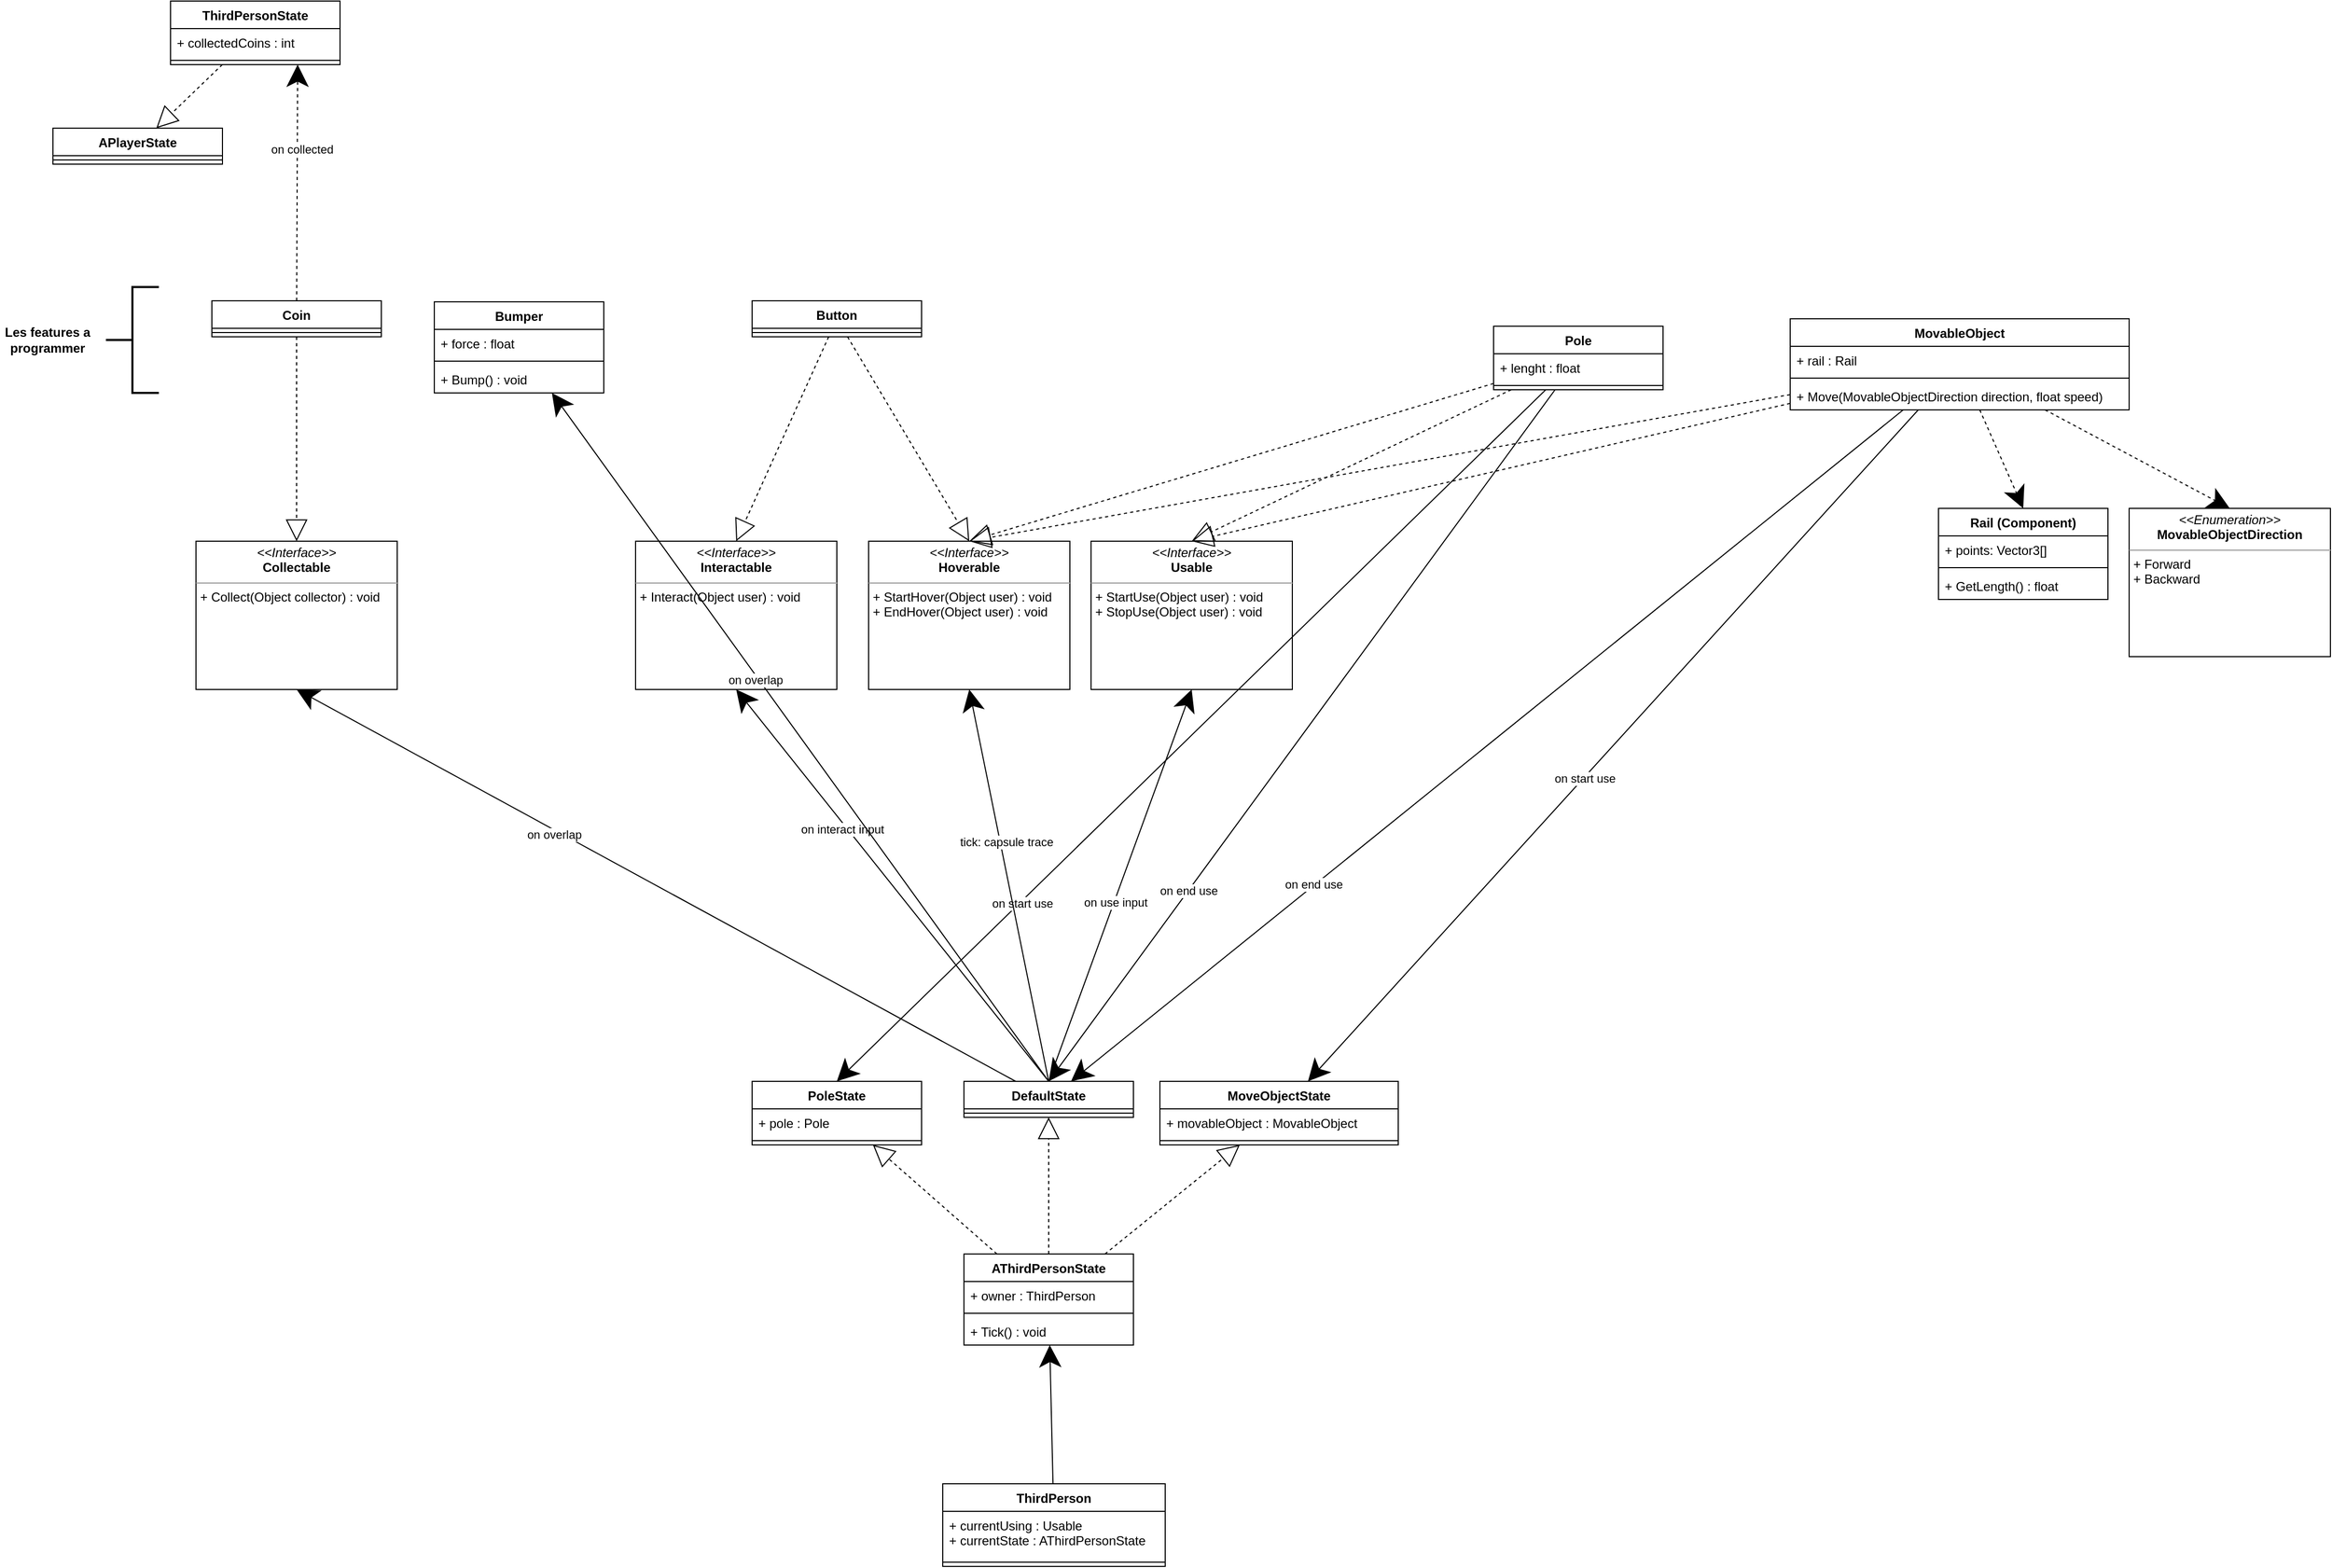 <mxfile version="13.7.3" type="device"><diagram id="KQVLsxxIJ7gnmH6QpYUU" name="Page-1"><mxGraphModel dx="2500" dy="2136" grid="1" gridSize="10" guides="1" tooltips="1" connect="1" arrows="1" fold="1" page="1" pageScale="1" pageWidth="827" pageHeight="1169" math="0" shadow="0"><root><mxCell id="0"/><mxCell id="1" parent="0"/><mxCell id="AzZxvn4_cH9uAxdaptwZ-65" style="rounded=0;orthogonalLoop=1;jettySize=auto;html=1;dashed=1;endArrow=block;endFill=0;endSize=18;strokeWidth=1;entryX=0.5;entryY=0;entryDx=0;entryDy=0;" parent="1" source="AzZxvn4_cH9uAxdaptwZ-16" target="AzZxvn4_cH9uAxdaptwZ-10" edge="1"><mxGeometry relative="1" as="geometry"/></mxCell><mxCell id="AzZxvn4_cH9uAxdaptwZ-10" value="&lt;p style=&quot;margin: 0px ; margin-top: 4px ; text-align: center&quot;&gt;&lt;i&gt;&amp;lt;&amp;lt;Interface&amp;gt;&amp;gt;&lt;/i&gt;&lt;br&gt;&lt;b&gt;Usable&lt;/b&gt;&lt;/p&gt;&lt;hr size=&quot;1&quot;&gt;&lt;p style=&quot;margin: 0px ; margin-left: 4px&quot;&gt;+ StartUse(Object user) : void&lt;/p&gt;&lt;p style=&quot;margin: 0px ; margin-left: 4px&quot;&gt;+ StopUse(Object user) : void&lt;/p&gt;" style="verticalAlign=top;align=left;overflow=fill;fontSize=12;fontFamily=Helvetica;html=1;" parent="1" vertex="1"><mxGeometry x="360" y="460" width="190" height="140" as="geometry"/></mxCell><mxCell id="AzZxvn4_cH9uAxdaptwZ-11" value="&lt;p style=&quot;margin: 0px ; margin-top: 4px ; text-align: center&quot;&gt;&lt;i&gt;&amp;lt;&amp;lt;Interface&amp;gt;&amp;gt;&lt;/i&gt;&lt;br&gt;&lt;b&gt;Hoverable&lt;/b&gt;&lt;/p&gt;&lt;hr size=&quot;1&quot;&gt;&lt;p style=&quot;margin: 0px ; margin-left: 4px&quot;&gt;+ StartHover(Object user) : void&lt;/p&gt;&lt;p style=&quot;margin: 0px ; margin-left: 4px&quot;&gt;+ EndHover(Object user) : void&lt;/p&gt;" style="verticalAlign=top;align=left;overflow=fill;fontSize=12;fontFamily=Helvetica;html=1;" parent="1" vertex="1"><mxGeometry x="150" y="460" width="190" height="140" as="geometry"/></mxCell><mxCell id="AzZxvn4_cH9uAxdaptwZ-54" style="rounded=0;orthogonalLoop=1;jettySize=auto;html=1;endArrow=block;endFill=0;endSize=18;strokeWidth=1;dashed=1;entryX=0.5;entryY=0;entryDx=0;entryDy=0;" parent="1" source="AzZxvn4_cH9uAxdaptwZ-16" target="AzZxvn4_cH9uAxdaptwZ-11" edge="1"><mxGeometry relative="1" as="geometry"/></mxCell><mxCell id="AzZxvn4_cH9uAxdaptwZ-56" style="rounded=0;orthogonalLoop=1;jettySize=auto;html=1;endArrow=block;endFill=0;endSize=18;strokeWidth=1;dashed=1;entryX=0.5;entryY=0;entryDx=0;entryDy=0;" parent="1" source="AzZxvn4_cH9uAxdaptwZ-24" target="AzZxvn4_cH9uAxdaptwZ-11" edge="1"><mxGeometry relative="1" as="geometry"/></mxCell><mxCell id="AzZxvn4_cH9uAxdaptwZ-61" style="rounded=0;orthogonalLoop=1;jettySize=auto;html=1;dashed=1;endArrow=classic;endFill=1;endSize=18;strokeWidth=1;entryX=0.5;entryY=0;entryDx=0;entryDy=0;" parent="1" source="AzZxvn4_cH9uAxdaptwZ-24" target="AzZxvn4_cH9uAxdaptwZ-49" edge="1"><mxGeometry relative="1" as="geometry"/></mxCell><mxCell id="AzZxvn4_cH9uAxdaptwZ-66" style="rounded=0;orthogonalLoop=1;jettySize=auto;html=1;dashed=1;endArrow=block;endFill=0;endSize=18;strokeWidth=1;entryX=0.5;entryY=0;entryDx=0;entryDy=0;" parent="1" source="AzZxvn4_cH9uAxdaptwZ-24" target="AzZxvn4_cH9uAxdaptwZ-10" edge="1"><mxGeometry relative="1" as="geometry"/></mxCell><mxCell id="AzZxvn4_cH9uAxdaptwZ-102" style="edgeStyle=none;rounded=0;orthogonalLoop=1;jettySize=auto;html=1;dashed=1;endArrow=classic;endFill=1;endSize=18;strokeWidth=1;entryX=0.5;entryY=0;entryDx=0;entryDy=0;" parent="1" source="AzZxvn4_cH9uAxdaptwZ-24" target="AzZxvn4_cH9uAxdaptwZ-101" edge="1"><mxGeometry relative="1" as="geometry"/></mxCell><mxCell id="AzZxvn4_cH9uAxdaptwZ-55" style="rounded=0;orthogonalLoop=1;jettySize=auto;html=1;entryX=0.5;entryY=0;entryDx=0;entryDy=0;endArrow=block;endFill=0;endSize=18;strokeWidth=1;dashed=1;" parent="1" source="AzZxvn4_cH9uAxdaptwZ-32" target="AzZxvn4_cH9uAxdaptwZ-11" edge="1"><mxGeometry relative="1" as="geometry"/></mxCell><mxCell id="AzZxvn4_cH9uAxdaptwZ-70" style="edgeStyle=none;rounded=0;orthogonalLoop=1;jettySize=auto;html=1;entryX=0.5;entryY=0;entryDx=0;entryDy=0;dashed=1;endArrow=block;endFill=0;endSize=18;strokeWidth=1;" parent="1" source="AzZxvn4_cH9uAxdaptwZ-32" target="AzZxvn4_cH9uAxdaptwZ-69" edge="1"><mxGeometry relative="1" as="geometry"/></mxCell><mxCell id="AzZxvn4_cH9uAxdaptwZ-69" value="&lt;p style=&quot;margin: 0px ; margin-top: 4px ; text-align: center&quot;&gt;&lt;i&gt;&amp;lt;&amp;lt;Interface&amp;gt;&amp;gt;&lt;/i&gt;&lt;br&gt;&lt;b&gt;Interactable&lt;/b&gt;&lt;/p&gt;&lt;hr size=&quot;1&quot;&gt;&lt;p style=&quot;margin: 0px ; margin-left: 4px&quot;&gt;+ Interact(Object user) : void&lt;/p&gt;" style="verticalAlign=top;align=left;overflow=fill;fontSize=12;fontFamily=Helvetica;html=1;" parent="1" vertex="1"><mxGeometry x="-70" y="460" width="190" height="140" as="geometry"/></mxCell><mxCell id="AzZxvn4_cH9uAxdaptwZ-71" style="edgeStyle=none;rounded=0;orthogonalLoop=1;jettySize=auto;html=1;endArrow=classic;endFill=1;endSize=18;strokeWidth=1;entryX=0.5;entryY=1;entryDx=0;entryDy=0;exitX=0.5;exitY=0;exitDx=0;exitDy=0;" parent="1" source="up855ZlJLEml2U56rga2-12" target="AzZxvn4_cH9uAxdaptwZ-10" edge="1"><mxGeometry relative="1" as="geometry"/></mxCell><mxCell id="AzZxvn4_cH9uAxdaptwZ-92" value="on use input" style="edgeLabel;html=1;align=center;verticalAlign=middle;resizable=0;points=[];" parent="AzZxvn4_cH9uAxdaptwZ-71" vertex="1" connectable="0"><mxGeometry x="-0.087" y="-1" relative="1" as="geometry"><mxPoint as="offset"/></mxGeometry></mxCell><mxCell id="AzZxvn4_cH9uAxdaptwZ-72" style="edgeStyle=none;rounded=0;orthogonalLoop=1;jettySize=auto;html=1;endArrow=classic;endFill=1;endSize=18;strokeWidth=1;entryX=0.5;entryY=1;entryDx=0;entryDy=0;exitX=0.5;exitY=0;exitDx=0;exitDy=0;" parent="1" source="up855ZlJLEml2U56rga2-12" target="AzZxvn4_cH9uAxdaptwZ-69" edge="1"><mxGeometry relative="1" as="geometry"/></mxCell><mxCell id="AzZxvn4_cH9uAxdaptwZ-91" value="on interact input" style="edgeLabel;html=1;align=center;verticalAlign=middle;resizable=0;points=[];" parent="AzZxvn4_cH9uAxdaptwZ-72" vertex="1" connectable="0"><mxGeometry x="0.301" y="4" relative="1" as="geometry"><mxPoint as="offset"/></mxGeometry></mxCell><mxCell id="AzZxvn4_cH9uAxdaptwZ-73" style="edgeStyle=none;rounded=0;orthogonalLoop=1;jettySize=auto;html=1;endArrow=classic;endFill=1;endSize=18;strokeWidth=1;exitX=0.5;exitY=0;exitDx=0;exitDy=0;" parent="1" source="up855ZlJLEml2U56rga2-12" target="AzZxvn4_cH9uAxdaptwZ-20" edge="1"><mxGeometry relative="1" as="geometry"/></mxCell><mxCell id="AzZxvn4_cH9uAxdaptwZ-89" value="on overlap" style="edgeLabel;html=1;align=center;verticalAlign=middle;resizable=0;points=[];" parent="AzZxvn4_cH9uAxdaptwZ-73" vertex="1" connectable="0"><mxGeometry x="0.173" y="3" relative="1" as="geometry"><mxPoint as="offset"/></mxGeometry></mxCell><mxCell id="AzZxvn4_cH9uAxdaptwZ-76" style="edgeStyle=none;rounded=0;orthogonalLoop=1;jettySize=auto;html=1;endArrow=classic;endFill=1;endSize=18;strokeWidth=1;entryX=0.5;entryY=1;entryDx=0;entryDy=0;" parent="1" source="up855ZlJLEml2U56rga2-12" target="AzZxvn4_cH9uAxdaptwZ-75" edge="1"><mxGeometry relative="1" as="geometry"/></mxCell><mxCell id="AzZxvn4_cH9uAxdaptwZ-90" value="on overlap" style="edgeLabel;html=1;align=center;verticalAlign=middle;resizable=0;points=[];" parent="AzZxvn4_cH9uAxdaptwZ-76" vertex="1" connectable="0"><mxGeometry x="0.28" y="4" relative="1" as="geometry"><mxPoint as="offset"/></mxGeometry></mxCell><mxCell id="AzZxvn4_cH9uAxdaptwZ-77" style="edgeStyle=none;rounded=0;orthogonalLoop=1;jettySize=auto;html=1;dashed=1;endArrow=block;endFill=0;endSize=18;strokeWidth=1;" parent="1" source="AzZxvn4_cH9uAxdaptwZ-28" target="AzZxvn4_cH9uAxdaptwZ-75" edge="1"><mxGeometry relative="1" as="geometry"/></mxCell><mxCell id="AzZxvn4_cH9uAxdaptwZ-75" value="&lt;p style=&quot;margin: 0px ; margin-top: 4px ; text-align: center&quot;&gt;&lt;i&gt;&amp;lt;&amp;lt;Interface&amp;gt;&amp;gt;&lt;/i&gt;&lt;br&gt;&lt;b&gt;Collectable&lt;/b&gt;&lt;/p&gt;&lt;hr size=&quot;1&quot;&gt;&lt;p style=&quot;margin: 0px ; margin-left: 4px&quot;&gt;+ Collect(Object collector) : void&lt;/p&gt;" style="verticalAlign=top;align=left;overflow=fill;fontSize=12;fontFamily=Helvetica;html=1;" parent="1" vertex="1"><mxGeometry x="-485" y="460" width="190" height="140" as="geometry"/></mxCell><mxCell id="AzZxvn4_cH9uAxdaptwZ-86" style="edgeStyle=none;rounded=0;orthogonalLoop=1;jettySize=auto;html=1;dashed=1;endArrow=block;endFill=0;endSize=18;strokeWidth=1;" parent="1" source="AzZxvn4_cH9uAxdaptwZ-78" target="AzZxvn4_cH9uAxdaptwZ-82" edge="1"><mxGeometry relative="1" as="geometry"/></mxCell><mxCell id="AzZxvn4_cH9uAxdaptwZ-101" value="&lt;p style=&quot;margin: 0px ; margin-top: 4px ; text-align: center&quot;&gt;&lt;i&gt;&amp;lt;&amp;lt;Enumeration&amp;gt;&amp;gt;&lt;/i&gt;&lt;br&gt;&lt;b&gt;MovableObjectDirection&lt;/b&gt;&lt;/p&gt;&lt;hr size=&quot;1&quot;&gt;&lt;p style=&quot;margin: 0px ; margin-left: 4px&quot;&gt;&lt;span&gt;+ Forward&lt;/span&gt;&lt;br&gt;&lt;/p&gt;&lt;p style=&quot;margin: 0px ; margin-left: 4px&quot;&gt;+ Backward&lt;/p&gt;" style="verticalAlign=top;align=left;overflow=fill;fontSize=12;fontFamily=Helvetica;html=1;" parent="1" vertex="1"><mxGeometry x="1340" y="429" width="190" height="140" as="geometry"/></mxCell><mxCell id="up855ZlJLEml2U56rga2-26" style="edgeStyle=none;rounded=0;orthogonalLoop=1;jettySize=auto;html=1;entryX=0.5;entryY=0;entryDx=0;entryDy=0;endArrow=classic;endFill=1;endSize=18;" edge="1" parent="1" source="AzZxvn4_cH9uAxdaptwZ-16" target="up855ZlJLEml2U56rga2-5"><mxGeometry relative="1" as="geometry"/></mxCell><mxCell id="up855ZlJLEml2U56rga2-27" value="on start use" style="edgeLabel;html=1;align=center;verticalAlign=middle;resizable=0;points=[];" vertex="1" connectable="0" parent="up855ZlJLEml2U56rga2-26"><mxGeometry x="0.481" y="2" relative="1" as="geometry"><mxPoint as="offset"/></mxGeometry></mxCell><mxCell id="up855ZlJLEml2U56rga2-28" style="edgeStyle=none;rounded=0;orthogonalLoop=1;jettySize=auto;html=1;entryX=0.5;entryY=0;entryDx=0;entryDy=0;endArrow=classic;endFill=1;endSize=18;" edge="1" parent="1" source="AzZxvn4_cH9uAxdaptwZ-16" target="up855ZlJLEml2U56rga2-12"><mxGeometry relative="1" as="geometry"/></mxCell><mxCell id="up855ZlJLEml2U56rga2-29" value="on end use" style="edgeLabel;html=1;align=center;verticalAlign=middle;resizable=0;points=[];" vertex="1" connectable="0" parent="up855ZlJLEml2U56rga2-28"><mxGeometry x="0.447" relative="1" as="geometry"><mxPoint as="offset"/></mxGeometry></mxCell><mxCell id="AzZxvn4_cH9uAxdaptwZ-32" value="Button" style="swimlane;fontStyle=1;align=center;verticalAlign=top;childLayout=stackLayout;horizontal=1;startSize=26;horizontalStack=0;resizeParent=1;resizeParentMax=0;resizeLast=0;collapsible=1;marginBottom=0;" parent="1" vertex="1"><mxGeometry x="40" y="233" width="160" height="34" as="geometry"/></mxCell><mxCell id="AzZxvn4_cH9uAxdaptwZ-34" value="" style="line;strokeWidth=1;fillColor=none;align=left;verticalAlign=middle;spacingTop=-1;spacingLeft=3;spacingRight=3;rotatable=0;labelPosition=right;points=[];portConstraint=eastwest;" parent="AzZxvn4_cH9uAxdaptwZ-32" vertex="1"><mxGeometry y="26" width="160" height="8" as="geometry"/></mxCell><mxCell id="up855ZlJLEml2U56rga2-23" style="edgeStyle=none;rounded=0;orthogonalLoop=1;jettySize=auto;html=1;endArrow=classic;endFill=1;endSize=18;" edge="1" parent="1" source="AzZxvn4_cH9uAxdaptwZ-24" target="up855ZlJLEml2U56rga2-18"><mxGeometry relative="1" as="geometry"/></mxCell><mxCell id="up855ZlJLEml2U56rga2-24" value="on start use" style="edgeLabel;html=1;align=center;verticalAlign=middle;resizable=0;points=[];" vertex="1" connectable="0" parent="up855ZlJLEml2U56rga2-23"><mxGeometry x="0.096" y="1" relative="1" as="geometry"><mxPoint as="offset"/></mxGeometry></mxCell><mxCell id="up855ZlJLEml2U56rga2-33" style="edgeStyle=none;rounded=0;orthogonalLoop=1;jettySize=auto;html=1;endArrow=classic;endFill=1;endSize=18;" edge="1" parent="1" source="AzZxvn4_cH9uAxdaptwZ-24" target="up855ZlJLEml2U56rga2-12"><mxGeometry relative="1" as="geometry"/></mxCell><mxCell id="up855ZlJLEml2U56rga2-34" value="on end use" style="edgeLabel;html=1;align=center;verticalAlign=middle;resizable=0;points=[];" vertex="1" connectable="0" parent="up855ZlJLEml2U56rga2-33"><mxGeometry x="0.416" y="-1" relative="1" as="geometry"><mxPoint as="offset"/></mxGeometry></mxCell><mxCell id="AzZxvn4_cH9uAxdaptwZ-106" value="" style="group" parent="1" vertex="1" connectable="0"><mxGeometry x="-620" y="220" width="100" height="100" as="geometry"/></mxCell><mxCell id="AzZxvn4_cH9uAxdaptwZ-103" value="" style="strokeWidth=2;html=1;shape=mxgraph.flowchart.annotation_2;align=left;labelPosition=right;pointerEvents=1;" parent="AzZxvn4_cH9uAxdaptwZ-106" vertex="1"><mxGeometry x="50" width="50" height="100" as="geometry"/></mxCell><mxCell id="AzZxvn4_cH9uAxdaptwZ-105" value="Les features a programmer" style="text;html=1;strokeColor=none;fillColor=none;align=center;verticalAlign=middle;whiteSpace=wrap;rounded=0;fontStyle=1" parent="AzZxvn4_cH9uAxdaptwZ-106" vertex="1"><mxGeometry x="-50" y="40" width="90" height="20" as="geometry"/></mxCell><mxCell id="AzZxvn4_cH9uAxdaptwZ-107" style="edgeStyle=none;rounded=0;orthogonalLoop=1;jettySize=auto;html=1;entryX=0.75;entryY=1;entryDx=0;entryDy=0;dashed=1;endArrow=classic;endFill=1;endSize=18;strokeWidth=1;" parent="1" source="AzZxvn4_cH9uAxdaptwZ-28" target="AzZxvn4_cH9uAxdaptwZ-78" edge="1"><mxGeometry relative="1" as="geometry"/></mxCell><mxCell id="AzZxvn4_cH9uAxdaptwZ-108" value="on collected" style="edgeLabel;html=1;align=center;verticalAlign=middle;resizable=0;points=[];" parent="AzZxvn4_cH9uAxdaptwZ-107" vertex="1" connectable="0"><mxGeometry x="0.286" y="-4" relative="1" as="geometry"><mxPoint as="offset"/></mxGeometry></mxCell><mxCell id="AzZxvn4_cH9uAxdaptwZ-28" value="Coin" style="swimlane;fontStyle=1;align=center;verticalAlign=top;childLayout=stackLayout;horizontal=1;startSize=26;horizontalStack=0;resizeParent=1;resizeParentMax=0;resizeLast=0;collapsible=1;marginBottom=0;" parent="1" vertex="1"><mxGeometry x="-470" y="233" width="160" height="34" as="geometry"/></mxCell><mxCell id="AzZxvn4_cH9uAxdaptwZ-30" value="" style="line;strokeWidth=1;fillColor=none;align=left;verticalAlign=middle;spacingTop=-1;spacingLeft=3;spacingRight=3;rotatable=0;labelPosition=right;points=[];portConstraint=eastwest;" parent="AzZxvn4_cH9uAxdaptwZ-28" vertex="1"><mxGeometry y="26" width="160" height="8" as="geometry"/></mxCell><mxCell id="AzZxvn4_cH9uAxdaptwZ-78" value="ThirdPersonState" style="swimlane;fontStyle=1;align=center;verticalAlign=top;childLayout=stackLayout;horizontal=1;startSize=26;horizontalStack=0;resizeParent=1;resizeParentMax=0;resizeLast=0;collapsible=1;marginBottom=0;" parent="1" vertex="1"><mxGeometry x="-509" y="-50" width="160" height="60" as="geometry"/></mxCell><mxCell id="AzZxvn4_cH9uAxdaptwZ-79" value="+ collectedCoins : int" style="text;strokeColor=none;fillColor=none;align=left;verticalAlign=top;spacingLeft=4;spacingRight=4;overflow=hidden;rotatable=0;points=[[0,0.5],[1,0.5]];portConstraint=eastwest;" parent="AzZxvn4_cH9uAxdaptwZ-78" vertex="1"><mxGeometry y="26" width="160" height="26" as="geometry"/></mxCell><mxCell id="AzZxvn4_cH9uAxdaptwZ-80" value="" style="line;strokeWidth=1;fillColor=none;align=left;verticalAlign=middle;spacingTop=-1;spacingLeft=3;spacingRight=3;rotatable=0;labelPosition=right;points=[];portConstraint=eastwest;" parent="AzZxvn4_cH9uAxdaptwZ-78" vertex="1"><mxGeometry y="52" width="160" height="8" as="geometry"/></mxCell><mxCell id="AzZxvn4_cH9uAxdaptwZ-82" value="APlayerState" style="swimlane;fontStyle=1;align=center;verticalAlign=top;childLayout=stackLayout;horizontal=1;startSize=26;horizontalStack=0;resizeParent=1;resizeParentMax=0;resizeLast=0;collapsible=1;marginBottom=0;" parent="1" vertex="1"><mxGeometry x="-620" y="70" width="160" height="34" as="geometry"/></mxCell><mxCell id="AzZxvn4_cH9uAxdaptwZ-84" value="" style="line;strokeWidth=1;fillColor=none;align=left;verticalAlign=middle;spacingTop=-1;spacingLeft=3;spacingRight=3;rotatable=0;labelPosition=right;points=[];portConstraint=eastwest;" parent="AzZxvn4_cH9uAxdaptwZ-82" vertex="1"><mxGeometry y="26" width="160" height="8" as="geometry"/></mxCell><mxCell id="up855ZlJLEml2U56rga2-10" style="rounded=0;orthogonalLoop=1;jettySize=auto;html=1;endSize=18;endArrow=block;endFill=0;dashed=1;" edge="1" parent="1" source="up855ZlJLEml2U56rga2-1" target="up855ZlJLEml2U56rga2-5"><mxGeometry relative="1" as="geometry"/></mxCell><mxCell id="up855ZlJLEml2U56rga2-17" style="rounded=0;orthogonalLoop=1;jettySize=auto;html=1;endArrow=block;endFill=0;endSize=18;dashed=1;" edge="1" parent="1" source="up855ZlJLEml2U56rga2-1" target="up855ZlJLEml2U56rga2-12"><mxGeometry relative="1" as="geometry"/></mxCell><mxCell id="up855ZlJLEml2U56rga2-22" style="rounded=0;orthogonalLoop=1;jettySize=auto;html=1;endArrow=block;endFill=0;endSize=18;dashed=1;" edge="1" parent="1" source="up855ZlJLEml2U56rga2-1" target="up855ZlJLEml2U56rga2-18"><mxGeometry relative="1" as="geometry"/></mxCell><mxCell id="up855ZlJLEml2U56rga2-16" style="rounded=0;orthogonalLoop=1;jettySize=auto;html=1;endArrow=classic;endFill=1;endSize=18;" edge="1" parent="1" source="AzZxvn4_cH9uAxdaptwZ-1" target="up855ZlJLEml2U56rga2-1"><mxGeometry relative="1" as="geometry"/></mxCell><mxCell id="up855ZlJLEml2U56rga2-25" style="edgeStyle=none;rounded=0;orthogonalLoop=1;jettySize=auto;html=1;exitX=0.5;exitY=0;exitDx=0;exitDy=0;dashed=1;endArrow=classic;endFill=1;endSize=18;" edge="1" parent="1" source="up855ZlJLEml2U56rga2-1" target="up855ZlJLEml2U56rga2-1"><mxGeometry relative="1" as="geometry"/></mxCell><mxCell id="up855ZlJLEml2U56rga2-31" style="edgeStyle=none;rounded=0;orthogonalLoop=1;jettySize=auto;html=1;endArrow=classic;endFill=1;endSize=18;entryX=0.5;entryY=1;entryDx=0;entryDy=0;exitX=0.5;exitY=0;exitDx=0;exitDy=0;" edge="1" parent="1" source="up855ZlJLEml2U56rga2-12" target="AzZxvn4_cH9uAxdaptwZ-11"><mxGeometry relative="1" as="geometry"/></mxCell><mxCell id="up855ZlJLEml2U56rga2-32" value="tick: capsule trace" style="edgeLabel;html=1;align=center;verticalAlign=middle;resizable=0;points=[];" vertex="1" connectable="0" parent="up855ZlJLEml2U56rga2-31"><mxGeometry x="0.217" y="-6" relative="1" as="geometry"><mxPoint x="-1" as="offset"/></mxGeometry></mxCell><mxCell id="AzZxvn4_cH9uAxdaptwZ-49" value="Rail (Component)" style="swimlane;fontStyle=1;align=center;verticalAlign=top;childLayout=stackLayout;horizontal=1;startSize=26;horizontalStack=0;resizeParent=1;resizeParentMax=0;resizeLast=0;collapsible=1;marginBottom=0;" parent="1" vertex="1"><mxGeometry x="1160" y="429" width="160" height="86" as="geometry"/></mxCell><mxCell id="AzZxvn4_cH9uAxdaptwZ-50" value="+ points: Vector3[]" style="text;strokeColor=none;fillColor=none;align=left;verticalAlign=top;spacingLeft=4;spacingRight=4;overflow=hidden;rotatable=0;points=[[0,0.5],[1,0.5]];portConstraint=eastwest;" parent="AzZxvn4_cH9uAxdaptwZ-49" vertex="1"><mxGeometry y="26" width="160" height="26" as="geometry"/></mxCell><mxCell id="AzZxvn4_cH9uAxdaptwZ-51" value="" style="line;strokeWidth=1;fillColor=none;align=left;verticalAlign=middle;spacingTop=-1;spacingLeft=3;spacingRight=3;rotatable=0;labelPosition=right;points=[];portConstraint=eastwest;" parent="AzZxvn4_cH9uAxdaptwZ-49" vertex="1"><mxGeometry y="52" width="160" height="8" as="geometry"/></mxCell><mxCell id="AzZxvn4_cH9uAxdaptwZ-52" value="+ GetLength() : float" style="text;strokeColor=none;fillColor=none;align=left;verticalAlign=top;spacingLeft=4;spacingRight=4;overflow=hidden;rotatable=0;points=[[0,0.5],[1,0.5]];portConstraint=eastwest;" parent="AzZxvn4_cH9uAxdaptwZ-49" vertex="1"><mxGeometry y="60" width="160" height="26" as="geometry"/></mxCell><mxCell id="up855ZlJLEml2U56rga2-5" value="PoleState" style="swimlane;fontStyle=1;align=center;verticalAlign=top;childLayout=stackLayout;horizontal=1;startSize=26;horizontalStack=0;resizeParent=1;resizeParentMax=0;resizeLast=0;collapsible=1;marginBottom=0;" vertex="1" parent="1"><mxGeometry x="40" y="970" width="160" height="60" as="geometry"/></mxCell><mxCell id="up855ZlJLEml2U56rga2-6" value="+ pole : Pole" style="text;strokeColor=none;fillColor=none;align=left;verticalAlign=top;spacingLeft=4;spacingRight=4;overflow=hidden;rotatable=0;points=[[0,0.5],[1,0.5]];portConstraint=eastwest;" vertex="1" parent="up855ZlJLEml2U56rga2-5"><mxGeometry y="26" width="160" height="26" as="geometry"/></mxCell><mxCell id="up855ZlJLEml2U56rga2-7" value="" style="line;strokeWidth=1;fillColor=none;align=left;verticalAlign=middle;spacingTop=-1;spacingLeft=3;spacingRight=3;rotatable=0;labelPosition=right;points=[];portConstraint=eastwest;" vertex="1" parent="up855ZlJLEml2U56rga2-5"><mxGeometry y="52" width="160" height="8" as="geometry"/></mxCell><mxCell id="up855ZlJLEml2U56rga2-12" value="DefaultState" style="swimlane;fontStyle=1;align=center;verticalAlign=top;childLayout=stackLayout;horizontal=1;startSize=26;horizontalStack=0;resizeParent=1;resizeParentMax=0;resizeLast=0;collapsible=1;marginBottom=0;" vertex="1" parent="1"><mxGeometry x="240" y="970" width="160" height="34" as="geometry"/></mxCell><mxCell id="up855ZlJLEml2U56rga2-14" value="" style="line;strokeWidth=1;fillColor=none;align=left;verticalAlign=middle;spacingTop=-1;spacingLeft=3;spacingRight=3;rotatable=0;labelPosition=right;points=[];portConstraint=eastwest;" vertex="1" parent="up855ZlJLEml2U56rga2-12"><mxGeometry y="26" width="160" height="8" as="geometry"/></mxCell><mxCell id="up855ZlJLEml2U56rga2-1" value="AThirdPersonState" style="swimlane;fontStyle=1;align=center;verticalAlign=top;childLayout=stackLayout;horizontal=1;startSize=26;horizontalStack=0;resizeParent=1;resizeParentMax=0;resizeLast=0;collapsible=1;marginBottom=0;" vertex="1" parent="1"><mxGeometry x="240" y="1133" width="160" height="86" as="geometry"/></mxCell><mxCell id="up855ZlJLEml2U56rga2-42" value="+ owner : ThirdPerson" style="text;strokeColor=none;fillColor=none;align=left;verticalAlign=top;spacingLeft=4;spacingRight=4;overflow=hidden;rotatable=0;points=[[0,0.5],[1,0.5]];portConstraint=eastwest;" vertex="1" parent="up855ZlJLEml2U56rga2-1"><mxGeometry y="26" width="160" height="26" as="geometry"/></mxCell><mxCell id="up855ZlJLEml2U56rga2-3" value="" style="line;strokeWidth=1;fillColor=none;align=left;verticalAlign=middle;spacingTop=-1;spacingLeft=3;spacingRight=3;rotatable=0;labelPosition=right;points=[];portConstraint=eastwest;" vertex="1" parent="up855ZlJLEml2U56rga2-1"><mxGeometry y="52" width="160" height="8" as="geometry"/></mxCell><mxCell id="up855ZlJLEml2U56rga2-2" value="+ Tick() : void" style="text;strokeColor=none;fillColor=none;align=left;verticalAlign=top;spacingLeft=4;spacingRight=4;overflow=hidden;rotatable=0;points=[[0,0.5],[1,0.5]];portConstraint=eastwest;" vertex="1" parent="up855ZlJLEml2U56rga2-1"><mxGeometry y="60" width="160" height="26" as="geometry"/></mxCell><mxCell id="up855ZlJLEml2U56rga2-18" value="MoveObjectState" style="swimlane;fontStyle=1;align=center;verticalAlign=top;childLayout=stackLayout;horizontal=1;startSize=26;horizontalStack=0;resizeParent=1;resizeParentMax=0;resizeLast=0;collapsible=1;marginBottom=0;" vertex="1" parent="1"><mxGeometry x="425" y="970" width="225" height="60" as="geometry"/></mxCell><mxCell id="up855ZlJLEml2U56rga2-19" value="+ movableObject : MovableObject" style="text;strokeColor=none;fillColor=none;align=left;verticalAlign=top;spacingLeft=4;spacingRight=4;overflow=hidden;rotatable=0;points=[[0,0.5],[1,0.5]];portConstraint=eastwest;" vertex="1" parent="up855ZlJLEml2U56rga2-18"><mxGeometry y="26" width="225" height="26" as="geometry"/></mxCell><mxCell id="up855ZlJLEml2U56rga2-20" value="" style="line;strokeWidth=1;fillColor=none;align=left;verticalAlign=middle;spacingTop=-1;spacingLeft=3;spacingRight=3;rotatable=0;labelPosition=right;points=[];portConstraint=eastwest;" vertex="1" parent="up855ZlJLEml2U56rga2-18"><mxGeometry y="52" width="225" height="8" as="geometry"/></mxCell><mxCell id="AzZxvn4_cH9uAxdaptwZ-1" value="ThirdPerson" style="swimlane;fontStyle=1;align=center;verticalAlign=top;childLayout=stackLayout;horizontal=1;startSize=26;horizontalStack=0;resizeParent=1;resizeParentMax=0;resizeLast=0;collapsible=1;marginBottom=0;" parent="1" vertex="1"><mxGeometry x="220" y="1350" width="210" height="78" as="geometry"/></mxCell><mxCell id="AzZxvn4_cH9uAxdaptwZ-2" value="+ currentUsing : Usable&#10;+ currentState : AThirdPersonState" style="text;strokeColor=none;fillColor=none;align=left;verticalAlign=top;spacingLeft=4;spacingRight=4;overflow=hidden;rotatable=0;points=[[0,0.5],[1,0.5]];portConstraint=eastwest;" parent="AzZxvn4_cH9uAxdaptwZ-1" vertex="1"><mxGeometry y="26" width="210" height="44" as="geometry"/></mxCell><mxCell id="AzZxvn4_cH9uAxdaptwZ-3" value="" style="line;strokeWidth=1;fillColor=none;align=left;verticalAlign=middle;spacingTop=-1;spacingLeft=3;spacingRight=3;rotatable=0;labelPosition=right;points=[];portConstraint=eastwest;" parent="AzZxvn4_cH9uAxdaptwZ-1" vertex="1"><mxGeometry y="70" width="210" height="8" as="geometry"/></mxCell><mxCell id="AzZxvn4_cH9uAxdaptwZ-24" value="MovableObject" style="swimlane;fontStyle=1;align=center;verticalAlign=top;childLayout=stackLayout;horizontal=1;startSize=26;horizontalStack=0;resizeParent=1;resizeParentMax=0;resizeLast=0;collapsible=1;marginBottom=0;" parent="1" vertex="1"><mxGeometry x="1020" y="250" width="320" height="86" as="geometry"/></mxCell><mxCell id="AzZxvn4_cH9uAxdaptwZ-25" value="+ rail : Rail" style="text;strokeColor=none;fillColor=none;align=left;verticalAlign=top;spacingLeft=4;spacingRight=4;overflow=hidden;rotatable=0;points=[[0,0.5],[1,0.5]];portConstraint=eastwest;" parent="AzZxvn4_cH9uAxdaptwZ-24" vertex="1"><mxGeometry y="26" width="320" height="26" as="geometry"/></mxCell><mxCell id="AzZxvn4_cH9uAxdaptwZ-26" value="" style="line;strokeWidth=1;fillColor=none;align=left;verticalAlign=middle;spacingTop=-1;spacingLeft=3;spacingRight=3;rotatable=0;labelPosition=right;points=[];portConstraint=eastwest;" parent="AzZxvn4_cH9uAxdaptwZ-24" vertex="1"><mxGeometry y="52" width="320" height="8" as="geometry"/></mxCell><mxCell id="AzZxvn4_cH9uAxdaptwZ-27" value="+ Move(MovableObjectDirection direction, float speed)" style="text;strokeColor=none;fillColor=none;align=left;verticalAlign=top;spacingLeft=4;spacingRight=4;overflow=hidden;rotatable=0;points=[[0,0.5],[1,0.5]];portConstraint=eastwest;" parent="AzZxvn4_cH9uAxdaptwZ-24" vertex="1"><mxGeometry y="60" width="320" height="26" as="geometry"/></mxCell><mxCell id="AzZxvn4_cH9uAxdaptwZ-16" value="Pole" style="swimlane;fontStyle=1;align=center;verticalAlign=top;childLayout=stackLayout;horizontal=1;startSize=26;horizontalStack=0;resizeParent=1;resizeParentMax=0;resizeLast=0;collapsible=1;marginBottom=0;" parent="1" vertex="1"><mxGeometry x="740" y="257" width="160" height="60" as="geometry"/></mxCell><mxCell id="AzZxvn4_cH9uAxdaptwZ-17" value="+ lenght : float" style="text;strokeColor=none;fillColor=none;align=left;verticalAlign=top;spacingLeft=4;spacingRight=4;overflow=hidden;rotatable=0;points=[[0,0.5],[1,0.5]];portConstraint=eastwest;" parent="AzZxvn4_cH9uAxdaptwZ-16" vertex="1"><mxGeometry y="26" width="160" height="26" as="geometry"/></mxCell><mxCell id="AzZxvn4_cH9uAxdaptwZ-18" value="" style="line;strokeWidth=1;fillColor=none;align=left;verticalAlign=middle;spacingTop=-1;spacingLeft=3;spacingRight=3;rotatable=0;labelPosition=right;points=[];portConstraint=eastwest;" parent="AzZxvn4_cH9uAxdaptwZ-16" vertex="1"><mxGeometry y="52" width="160" height="8" as="geometry"/></mxCell><mxCell id="AzZxvn4_cH9uAxdaptwZ-20" value="Bumper" style="swimlane;fontStyle=1;align=center;verticalAlign=top;childLayout=stackLayout;horizontal=1;startSize=26;horizontalStack=0;resizeParent=1;resizeParentMax=0;resizeLast=0;collapsible=1;marginBottom=0;" parent="1" vertex="1"><mxGeometry x="-260" y="234" width="160" height="86" as="geometry"/></mxCell><mxCell id="AzZxvn4_cH9uAxdaptwZ-21" value="+ force : float" style="text;strokeColor=none;fillColor=none;align=left;verticalAlign=top;spacingLeft=4;spacingRight=4;overflow=hidden;rotatable=0;points=[[0,0.5],[1,0.5]];portConstraint=eastwest;" parent="AzZxvn4_cH9uAxdaptwZ-20" vertex="1"><mxGeometry y="26" width="160" height="26" as="geometry"/></mxCell><mxCell id="AzZxvn4_cH9uAxdaptwZ-22" value="" style="line;strokeWidth=1;fillColor=none;align=left;verticalAlign=middle;spacingTop=-1;spacingLeft=3;spacingRight=3;rotatable=0;labelPosition=right;points=[];portConstraint=eastwest;" parent="AzZxvn4_cH9uAxdaptwZ-20" vertex="1"><mxGeometry y="52" width="160" height="8" as="geometry"/></mxCell><mxCell id="AzZxvn4_cH9uAxdaptwZ-23" value="+ Bump() : void" style="text;strokeColor=none;fillColor=none;align=left;verticalAlign=top;spacingLeft=4;spacingRight=4;overflow=hidden;rotatable=0;points=[[0,0.5],[1,0.5]];portConstraint=eastwest;" parent="AzZxvn4_cH9uAxdaptwZ-20" vertex="1"><mxGeometry y="60" width="160" height="26" as="geometry"/></mxCell></root></mxGraphModel></diagram></mxfile>